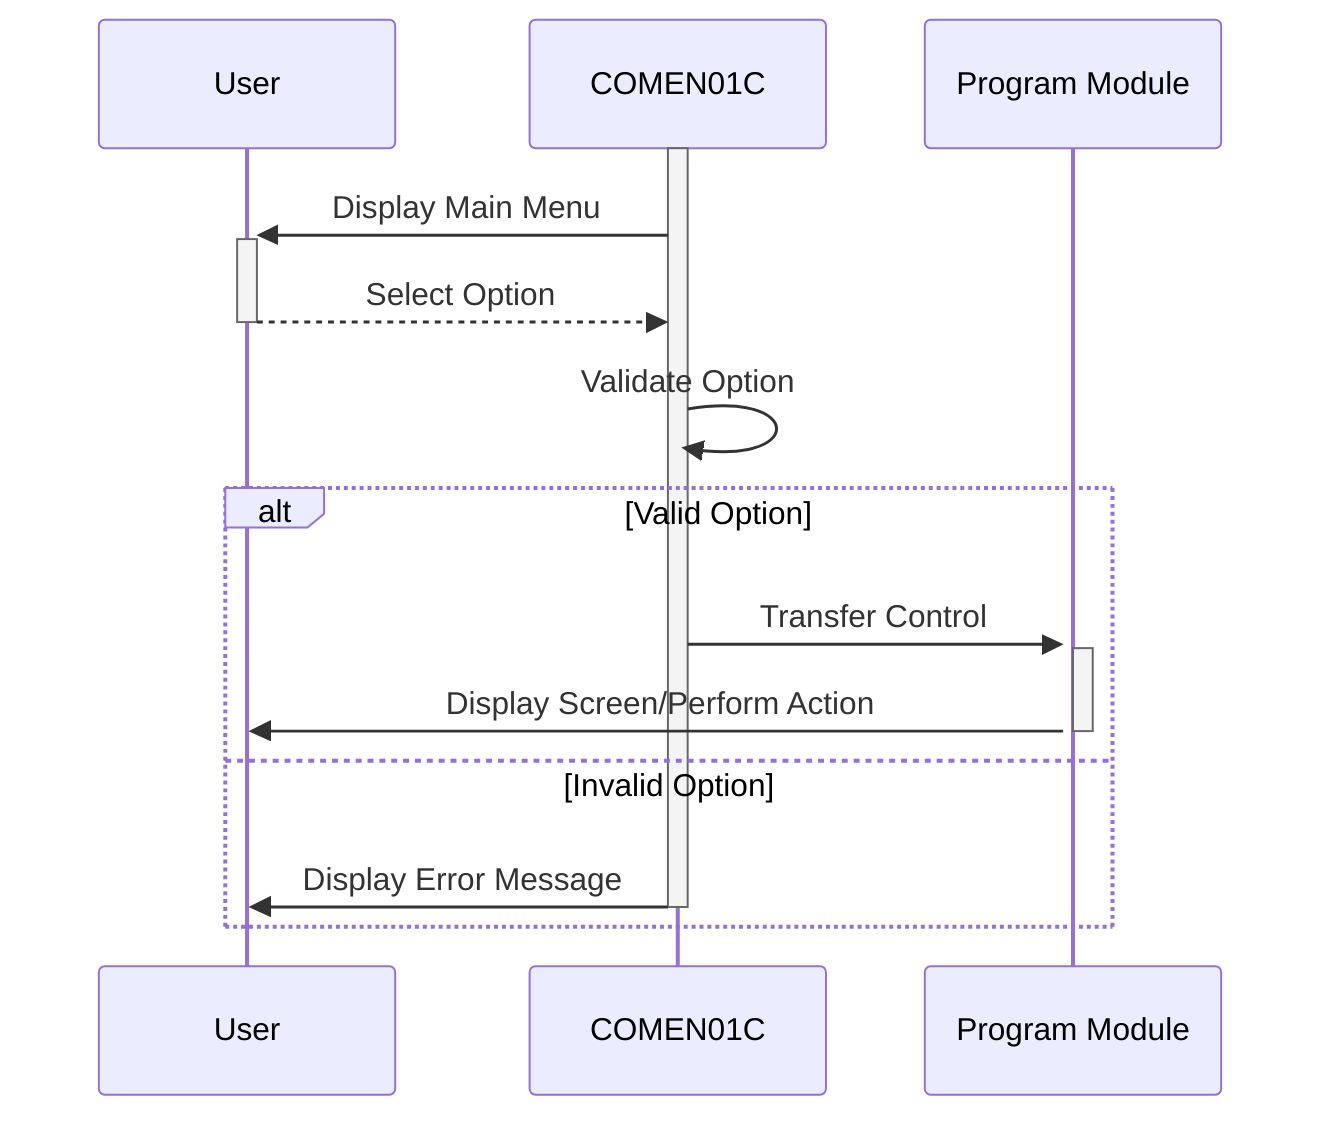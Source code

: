 sequenceDiagram
    participant User
    participant COMEN01C
    participant Program Module

    activate COMEN01C
    COMEN01C->>+User: Display Main Menu
    User-->>-COMEN01C: Select Option
    COMEN01C->>COMEN01C: Validate Option
    alt Valid Option
        COMEN01C->>+Program Module: Transfer Control 
                activate Program Module
        Program Module->>User: Display Screen/Perform Action
        deactivate Program Module
    else Invalid Option
        COMEN01C->>-User: Display Error Message
    end